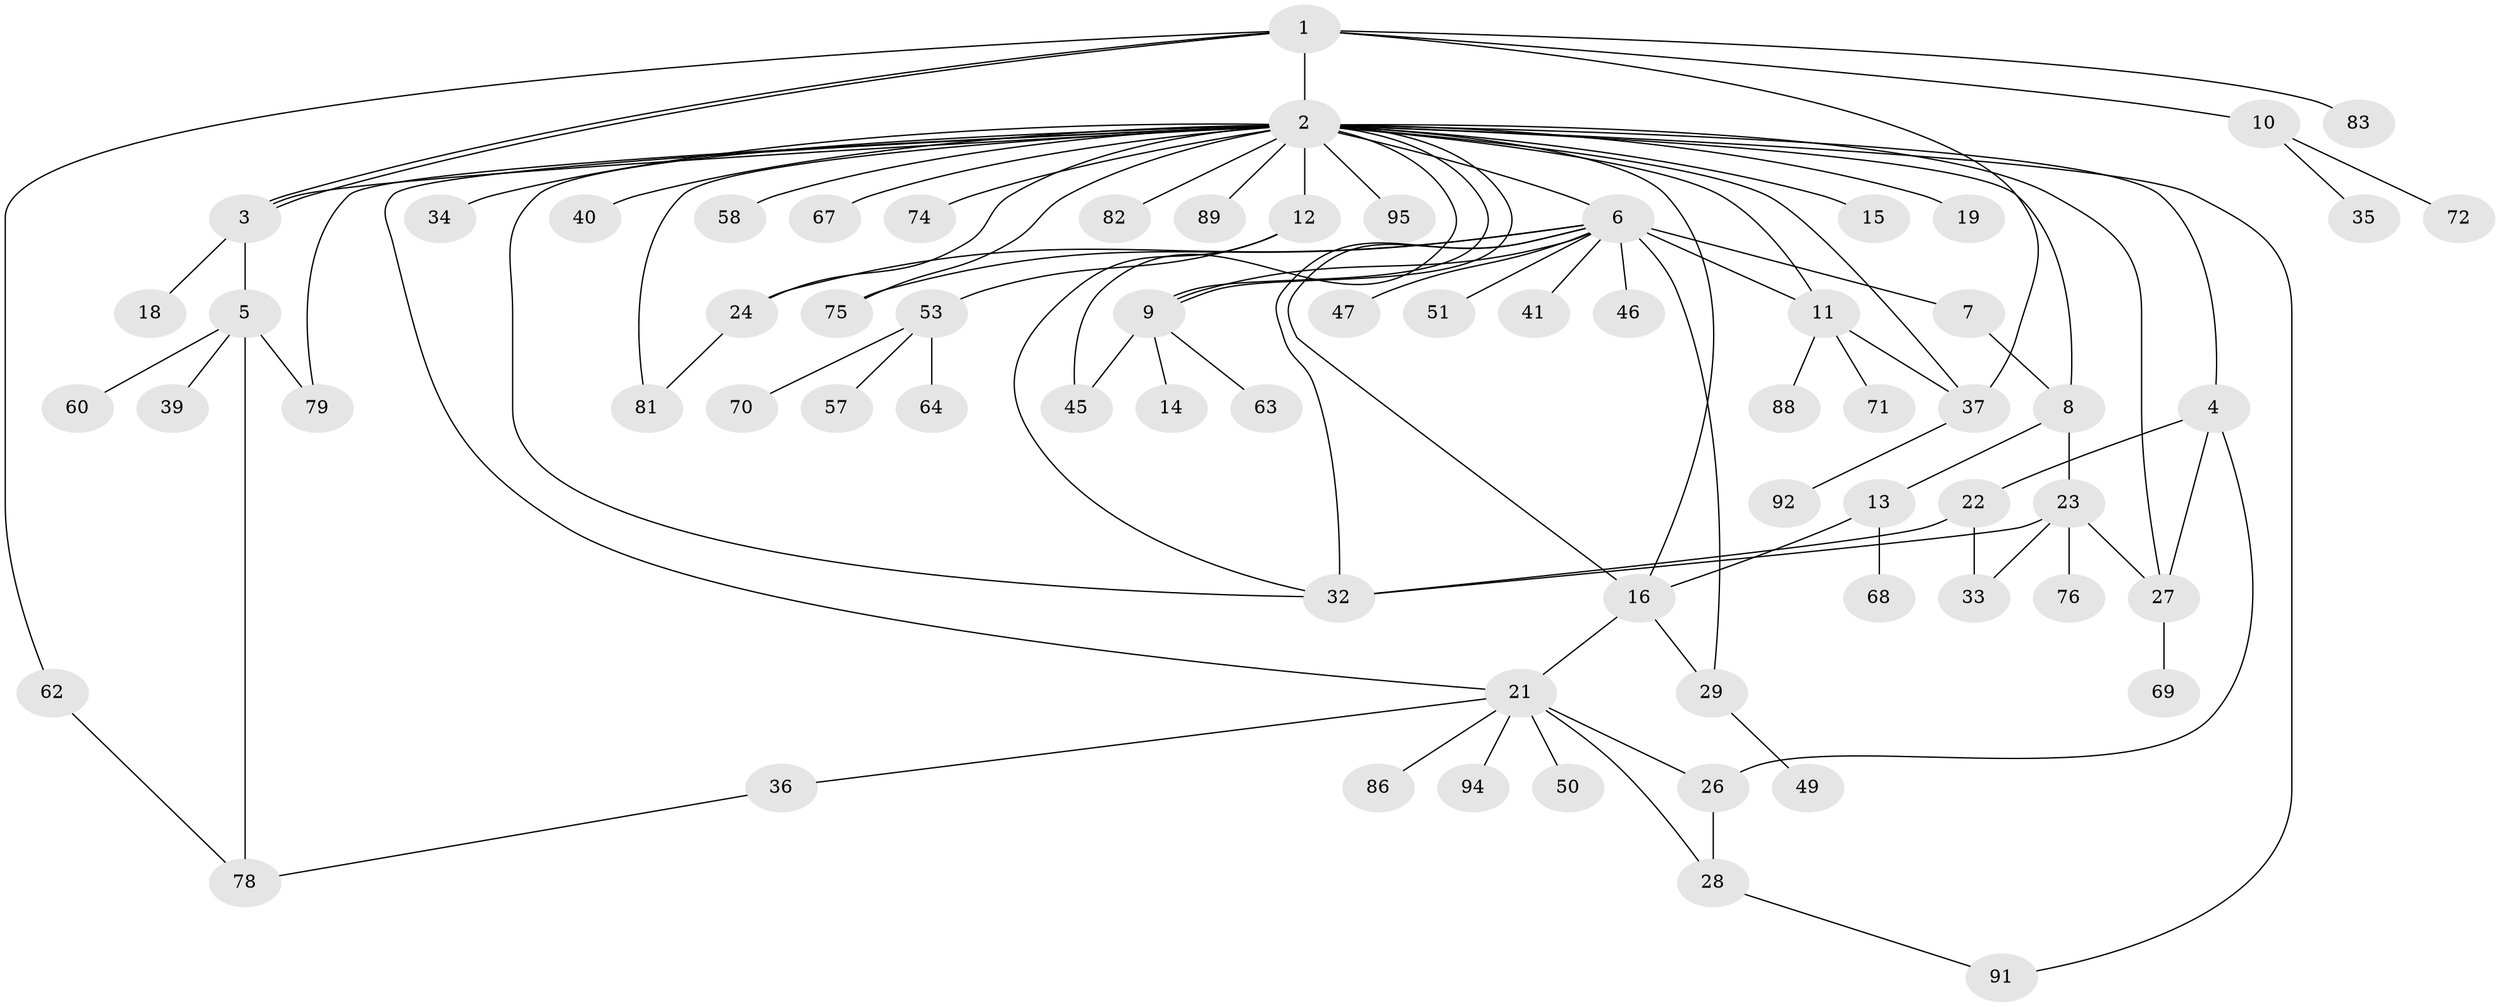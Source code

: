 // original degree distribution, {8: 0.010526315789473684, 30: 0.010526315789473684, 6: 0.021052631578947368, 4: 0.09473684210526316, 5: 0.031578947368421054, 12: 0.010526315789473684, 3: 0.1368421052631579, 7: 0.010526315789473684, 1: 0.4631578947368421, 2: 0.2, 9: 0.010526315789473684}
// Generated by graph-tools (version 1.1) at 2025/11/02/27/25 16:11:10]
// undirected, 69 vertices, 97 edges
graph export_dot {
graph [start="1"]
  node [color=gray90,style=filled];
  1 [super="+55"];
  2 [super="+38"];
  3 [super="+59"];
  4 [super="+17"];
  5 [super="+43"];
  6 [super="+25"];
  7 [super="+87"];
  8 [super="+77"];
  9 [super="+61"];
  10 [super="+31"];
  11 [super="+20"];
  12;
  13;
  14;
  15;
  16 [super="+66"];
  18;
  19;
  21 [super="+80"];
  22 [super="+30"];
  23 [super="+65"];
  24 [super="+44"];
  26;
  27;
  28 [super="+85"];
  29 [super="+54"];
  32 [super="+48"];
  33;
  34;
  35 [super="+42"];
  36 [super="+52"];
  37 [super="+73"];
  39;
  40;
  41;
  45;
  46 [super="+84"];
  47;
  49;
  50;
  51;
  53 [super="+56"];
  57 [super="+93"];
  58;
  60;
  62;
  63;
  64;
  67;
  68 [super="+90"];
  69;
  70;
  71;
  72;
  74;
  75;
  76;
  78;
  79;
  81;
  82;
  83;
  86;
  88;
  89;
  91;
  92;
  94;
  95;
  1 -- 2 [weight=2];
  1 -- 3;
  1 -- 3;
  1 -- 10;
  1 -- 37;
  1 -- 62;
  1 -- 83;
  2 -- 3;
  2 -- 4;
  2 -- 6;
  2 -- 8;
  2 -- 9;
  2 -- 9;
  2 -- 11;
  2 -- 12;
  2 -- 15;
  2 -- 16;
  2 -- 19;
  2 -- 21;
  2 -- 24;
  2 -- 32;
  2 -- 34;
  2 -- 40;
  2 -- 58;
  2 -- 67;
  2 -- 74;
  2 -- 75;
  2 -- 79;
  2 -- 81;
  2 -- 89;
  2 -- 91;
  2 -- 95;
  2 -- 45;
  2 -- 27;
  2 -- 82;
  2 -- 37;
  3 -- 5;
  3 -- 18;
  4 -- 26;
  4 -- 27;
  4 -- 22;
  5 -- 39;
  5 -- 60;
  5 -- 79;
  5 -- 78;
  6 -- 7;
  6 -- 9;
  6 -- 24;
  6 -- 29;
  6 -- 41;
  6 -- 46;
  6 -- 47;
  6 -- 75;
  6 -- 32;
  6 -- 51;
  6 -- 16;
  6 -- 11;
  7 -- 8;
  8 -- 13;
  8 -- 23;
  9 -- 14;
  9 -- 45;
  9 -- 63;
  10 -- 35;
  10 -- 72;
  11 -- 71;
  11 -- 88;
  11 -- 37;
  12 -- 32;
  12 -- 53;
  13 -- 16;
  13 -- 68;
  16 -- 21;
  16 -- 29;
  21 -- 26;
  21 -- 28;
  21 -- 36;
  21 -- 50;
  21 -- 86;
  21 -- 94;
  22 -- 32;
  22 -- 33;
  23 -- 32;
  23 -- 33;
  23 -- 27;
  23 -- 76;
  24 -- 81;
  26 -- 28;
  27 -- 69;
  28 -- 91;
  29 -- 49;
  36 -- 78;
  37 -- 92;
  53 -- 70;
  53 -- 64;
  53 -- 57;
  62 -- 78;
}
